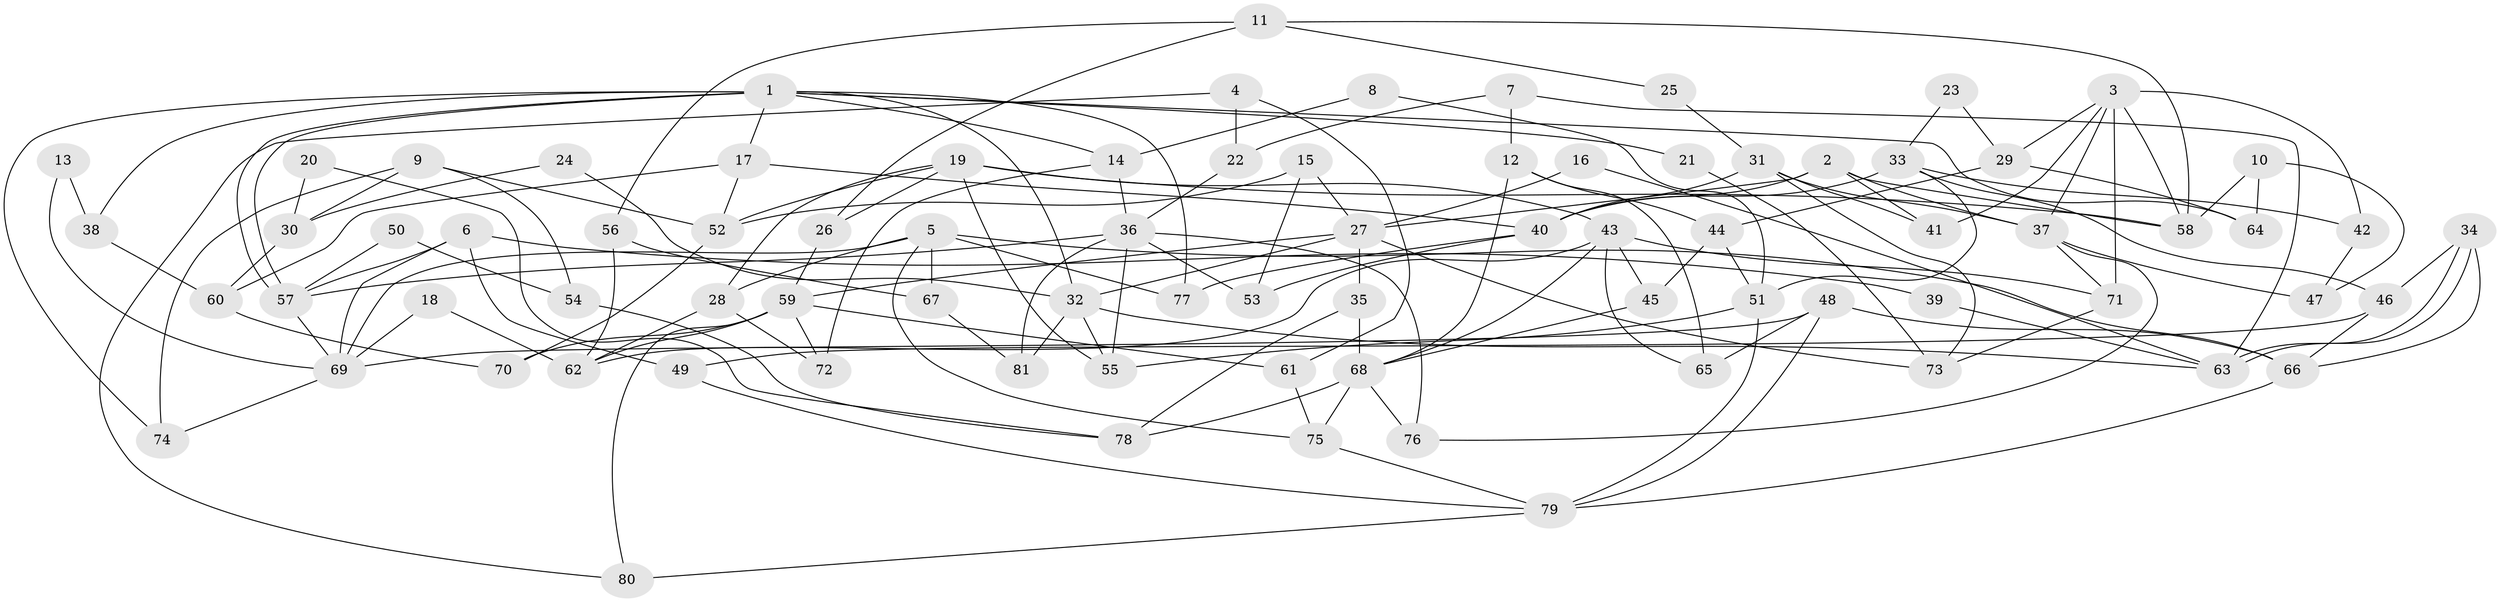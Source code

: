 // coarse degree distribution, {10: 0.0196078431372549, 8: 0.13725490196078433, 3: 0.2549019607843137, 6: 0.0784313725490196, 4: 0.17647058823529413, 5: 0.09803921568627451, 2: 0.11764705882352941, 7: 0.058823529411764705, 9: 0.0392156862745098, 11: 0.0196078431372549}
// Generated by graph-tools (version 1.1) at 2025/24/03/03/25 07:24:04]
// undirected, 81 vertices, 162 edges
graph export_dot {
graph [start="1"]
  node [color=gray90,style=filled];
  1;
  2;
  3;
  4;
  5;
  6;
  7;
  8;
  9;
  10;
  11;
  12;
  13;
  14;
  15;
  16;
  17;
  18;
  19;
  20;
  21;
  22;
  23;
  24;
  25;
  26;
  27;
  28;
  29;
  30;
  31;
  32;
  33;
  34;
  35;
  36;
  37;
  38;
  39;
  40;
  41;
  42;
  43;
  44;
  45;
  46;
  47;
  48;
  49;
  50;
  51;
  52;
  53;
  54;
  55;
  56;
  57;
  58;
  59;
  60;
  61;
  62;
  63;
  64;
  65;
  66;
  67;
  68;
  69;
  70;
  71;
  72;
  73;
  74;
  75;
  76;
  77;
  78;
  79;
  80;
  81;
  1 -- 57;
  1 -- 57;
  1 -- 17;
  1 -- 14;
  1 -- 21;
  1 -- 32;
  1 -- 38;
  1 -- 64;
  1 -- 74;
  1 -- 77;
  2 -- 41;
  2 -- 37;
  2 -- 27;
  2 -- 40;
  2 -- 58;
  3 -- 42;
  3 -- 71;
  3 -- 29;
  3 -- 37;
  3 -- 41;
  3 -- 58;
  4 -- 22;
  4 -- 61;
  4 -- 80;
  5 -- 77;
  5 -- 28;
  5 -- 66;
  5 -- 67;
  5 -- 69;
  5 -- 75;
  6 -- 49;
  6 -- 57;
  6 -- 39;
  6 -- 69;
  7 -- 12;
  7 -- 63;
  7 -- 22;
  8 -- 51;
  8 -- 14;
  9 -- 52;
  9 -- 74;
  9 -- 30;
  9 -- 54;
  10 -- 58;
  10 -- 64;
  10 -- 47;
  11 -- 26;
  11 -- 58;
  11 -- 25;
  11 -- 56;
  12 -- 68;
  12 -- 65;
  12 -- 44;
  13 -- 69;
  13 -- 38;
  14 -- 72;
  14 -- 36;
  15 -- 27;
  15 -- 53;
  15 -- 52;
  16 -- 63;
  16 -- 27;
  17 -- 40;
  17 -- 52;
  17 -- 60;
  18 -- 62;
  18 -- 69;
  19 -- 43;
  19 -- 58;
  19 -- 26;
  19 -- 28;
  19 -- 52;
  19 -- 55;
  20 -- 30;
  20 -- 78;
  21 -- 73;
  22 -- 36;
  23 -- 33;
  23 -- 29;
  24 -- 30;
  24 -- 32;
  25 -- 31;
  26 -- 59;
  27 -- 32;
  27 -- 35;
  27 -- 59;
  27 -- 73;
  28 -- 62;
  28 -- 72;
  29 -- 44;
  29 -- 64;
  30 -- 60;
  31 -- 73;
  31 -- 40;
  31 -- 37;
  31 -- 41;
  32 -- 55;
  32 -- 63;
  32 -- 81;
  33 -- 51;
  33 -- 46;
  33 -- 40;
  33 -- 42;
  34 -- 66;
  34 -- 63;
  34 -- 63;
  34 -- 46;
  35 -- 68;
  35 -- 78;
  36 -- 57;
  36 -- 53;
  36 -- 55;
  36 -- 76;
  36 -- 81;
  37 -- 47;
  37 -- 71;
  37 -- 76;
  38 -- 60;
  39 -- 63;
  40 -- 53;
  40 -- 77;
  42 -- 47;
  43 -- 68;
  43 -- 45;
  43 -- 62;
  43 -- 65;
  43 -- 71;
  44 -- 51;
  44 -- 45;
  45 -- 68;
  46 -- 66;
  46 -- 49;
  48 -- 66;
  48 -- 69;
  48 -- 65;
  48 -- 79;
  49 -- 79;
  50 -- 54;
  50 -- 57;
  51 -- 79;
  51 -- 55;
  52 -- 70;
  54 -- 78;
  56 -- 67;
  56 -- 62;
  57 -- 69;
  59 -- 62;
  59 -- 61;
  59 -- 70;
  59 -- 72;
  59 -- 80;
  60 -- 70;
  61 -- 75;
  66 -- 79;
  67 -- 81;
  68 -- 76;
  68 -- 75;
  68 -- 78;
  69 -- 74;
  71 -- 73;
  75 -- 79;
  79 -- 80;
}
